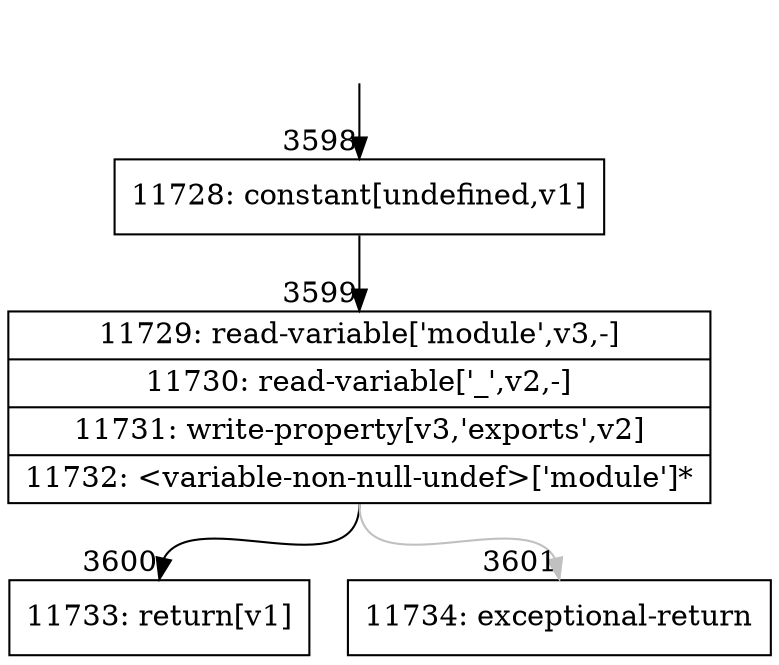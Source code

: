 digraph {
rankdir="TD"
BB_entry282[shape=none,label=""];
BB_entry282 -> BB3598 [tailport=s, headport=n, headlabel="    3598"]
BB3598 [shape=record label="{11728: constant[undefined,v1]}" ] 
BB3598 -> BB3599 [tailport=s, headport=n, headlabel="      3599"]
BB3599 [shape=record label="{11729: read-variable['module',v3,-]|11730: read-variable['_',v2,-]|11731: write-property[v3,'exports',v2]|11732: \<variable-non-null-undef\>['module']*}" ] 
BB3599 -> BB3600 [tailport=s, headport=n, headlabel="      3600"]
BB3599 -> BB3601 [tailport=s, headport=n, color=gray, headlabel="      3601"]
BB3600 [shape=record label="{11733: return[v1]}" ] 
BB3601 [shape=record label="{11734: exceptional-return}" ] 
//#$~ 3090
}
